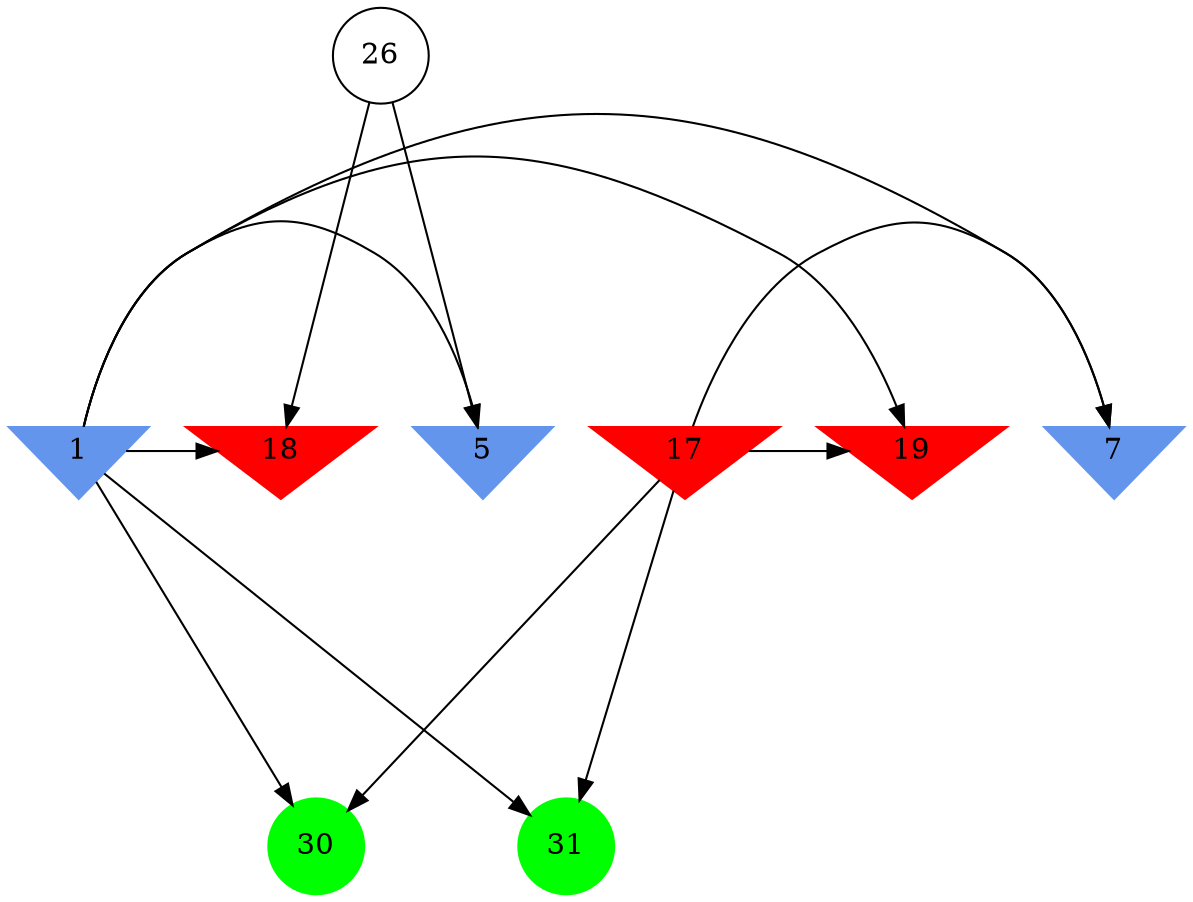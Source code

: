 digraph brain {
	ranksep=2.0;
	1 [shape=invtriangle,style=filled,color=cornflowerblue];
	5 [shape=invtriangle,style=filled,color=cornflowerblue];
	7 [shape=invtriangle,style=filled,color=cornflowerblue];
	17 [shape=invtriangle,style=filled,color=red];
	18 [shape=invtriangle,style=filled,color=red];
	19 [shape=invtriangle,style=filled,color=red];
	26 [shape=circle,color=black];
	30 [shape=circle,style=filled,color=green];
	31 [shape=circle,style=filled,color=green];
	26	->	18;
	26	->	5;
	1	->	18;
	1	->	5;
	1	->	19;
	1	->	30;
	1	->	7;
	1	->	31;
	17	->	19;
	17	->	30;
	17	->	7;
	17	->	31;
	{ rank=same; 1; 5; 7; 17; 18; 19; }
	{ rank=same; 26; }
	{ rank=same; 30; 31; }
}
